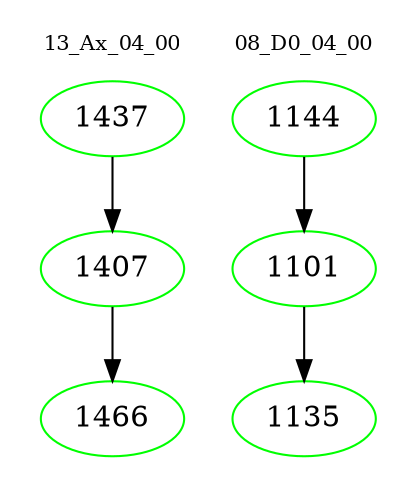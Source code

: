 digraph{
subgraph cluster_0 {
color = white
label = "13_Ax_04_00";
fontsize=10;
T0_1437 [label="1437", color="green"]
T0_1437 -> T0_1407 [color="black"]
T0_1407 [label="1407", color="green"]
T0_1407 -> T0_1466 [color="black"]
T0_1466 [label="1466", color="green"]
}
subgraph cluster_1 {
color = white
label = "08_D0_04_00";
fontsize=10;
T1_1144 [label="1144", color="green"]
T1_1144 -> T1_1101 [color="black"]
T1_1101 [label="1101", color="green"]
T1_1101 -> T1_1135 [color="black"]
T1_1135 [label="1135", color="green"]
}
}
